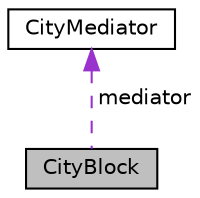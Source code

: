 digraph "CityBlock"
{
 // LATEX_PDF_SIZE
  edge [fontname="Helvetica",fontsize="10",labelfontname="Helvetica",labelfontsize="10"];
  node [fontname="Helvetica",fontsize="10",shape=record];
  Node1 [label="CityBlock",height=0.2,width=0.4,color="black", fillcolor="grey75", style="filled", fontcolor="black",tooltip="Base class representing a block within the city."];
  Node2 -> Node1 [dir="back",color="darkorchid3",fontsize="10",style="dashed",label=" mediator" ,fontname="Helvetica"];
  Node2 [label="CityMediator",height=0.2,width=0.4,color="black", fillcolor="white", style="filled",URL="$classCityMediator.html",tooltip="Mediator class that facilitates communication between various city components."];
}
